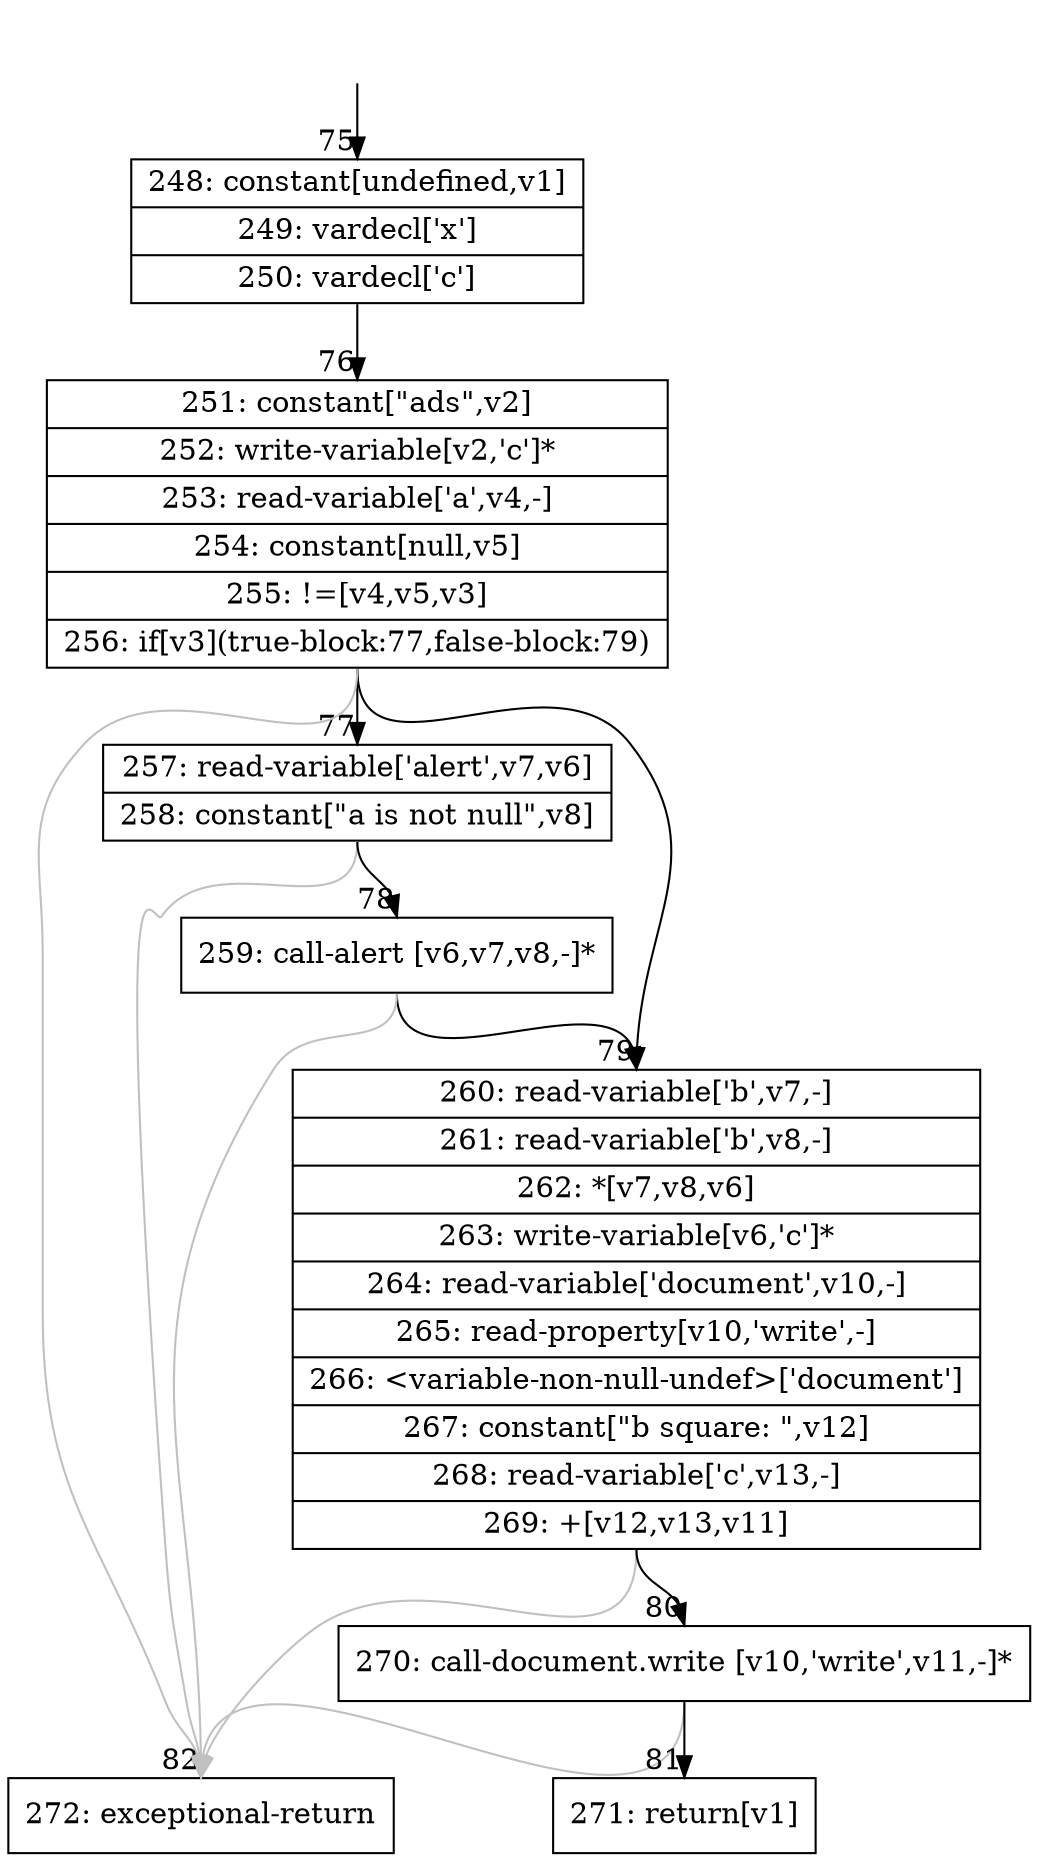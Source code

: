 digraph {
rankdir="TD"
BB_entry7[shape=none,label=""];
BB_entry7 -> BB75 [tailport=s, headport=n, headlabel="    75"]
BB75 [shape=record label="{248: constant[undefined,v1]|249: vardecl['x']|250: vardecl['c']}" ] 
BB75 -> BB76 [tailport=s, headport=n, headlabel="      76"]
BB76 [shape=record label="{251: constant[\"ads\",v2]|252: write-variable[v2,'c']*|253: read-variable['a',v4,-]|254: constant[null,v5]|255: !=[v4,v5,v3]|256: if[v3](true-block:77,false-block:79)}" ] 
BB76 -> BB77 [tailport=s, headport=n, headlabel="      77"]
BB76 -> BB79 [tailport=s, headport=n, headlabel="      79"]
BB76 -> BB82 [tailport=s, headport=n, color=gray, headlabel="      82"]
BB77 [shape=record label="{257: read-variable['alert',v7,v6]|258: constant[\"a is not null\",v8]}" ] 
BB77 -> BB78 [tailport=s, headport=n, headlabel="      78"]
BB77 -> BB82 [tailport=s, headport=n, color=gray]
BB78 [shape=record label="{259: call-alert [v6,v7,v8,-]*}" ] 
BB78 -> BB79 [tailport=s, headport=n]
BB78 -> BB82 [tailport=s, headport=n, color=gray]
BB79 [shape=record label="{260: read-variable['b',v7,-]|261: read-variable['b',v8,-]|262: *[v7,v8,v6]|263: write-variable[v6,'c']*|264: read-variable['document',v10,-]|265: read-property[v10,'write',-]|266: \<variable-non-null-undef\>['document']|267: constant[\"b square: \",v12]|268: read-variable['c',v13,-]|269: +[v12,v13,v11]}" ] 
BB79 -> BB80 [tailport=s, headport=n, headlabel="      80"]
BB79 -> BB82 [tailport=s, headport=n, color=gray]
BB80 [shape=record label="{270: call-document.write [v10,'write',v11,-]*}" ] 
BB80 -> BB81 [tailport=s, headport=n, headlabel="      81"]
BB80 -> BB82 [tailport=s, headport=n, color=gray]
BB81 [shape=record label="{271: return[v1]}" ] 
BB82 [shape=record label="{272: exceptional-return}" ] 
//#$~ 147
}
